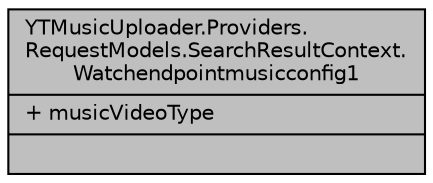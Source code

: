 digraph "YTMusicUploader.Providers.RequestModels.SearchResultContext.Watchendpointmusicconfig1"
{
 // LATEX_PDF_SIZE
  edge [fontname="Helvetica",fontsize="10",labelfontname="Helvetica",labelfontsize="10"];
  node [fontname="Helvetica",fontsize="10",shape=record];
  Node1 [label="{YTMusicUploader.Providers.\lRequestModels.SearchResultContext.\lWatchendpointmusicconfig1\n|+ musicVideoType\l|}",height=0.2,width=0.4,color="black", fillcolor="grey75", style="filled", fontcolor="black",tooltip=" "];
}
